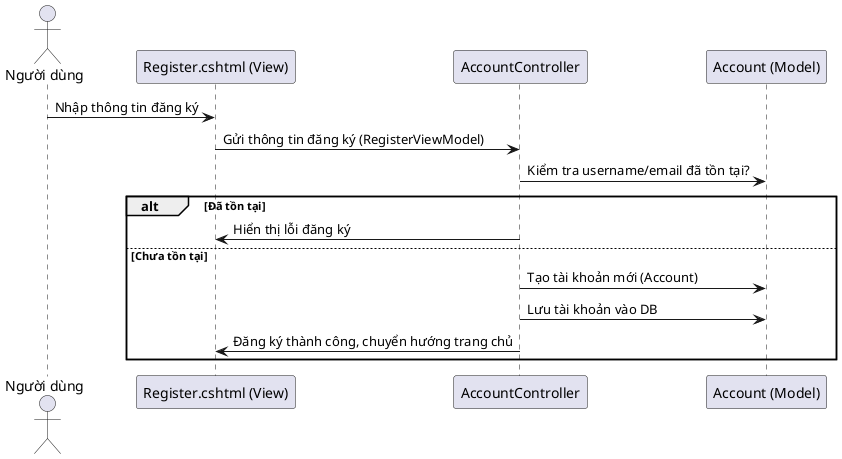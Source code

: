 @startuml
actor "Người dùng" as User
participant "Register.cshtml (View)" as View
participant "AccountController" as Controller
participant "Account (Model)" as Model

User -> View : Nhập thông tin đăng ký
View -> Controller : Gửi thông tin đăng ký (RegisterViewModel)
Controller -> Model : Kiểm tra username/email đã tồn tại?
alt Đã tồn tại
    Controller -> View : Hiển thị lỗi đăng ký
else Chưa tồn tại
    Controller -> Model : Tạo tài khoản mới (Account)
    Controller -> Model : Lưu tài khoản vào DB
    Controller -> View : Đăng ký thành công, chuyển hướng trang chủ
end
@enduml